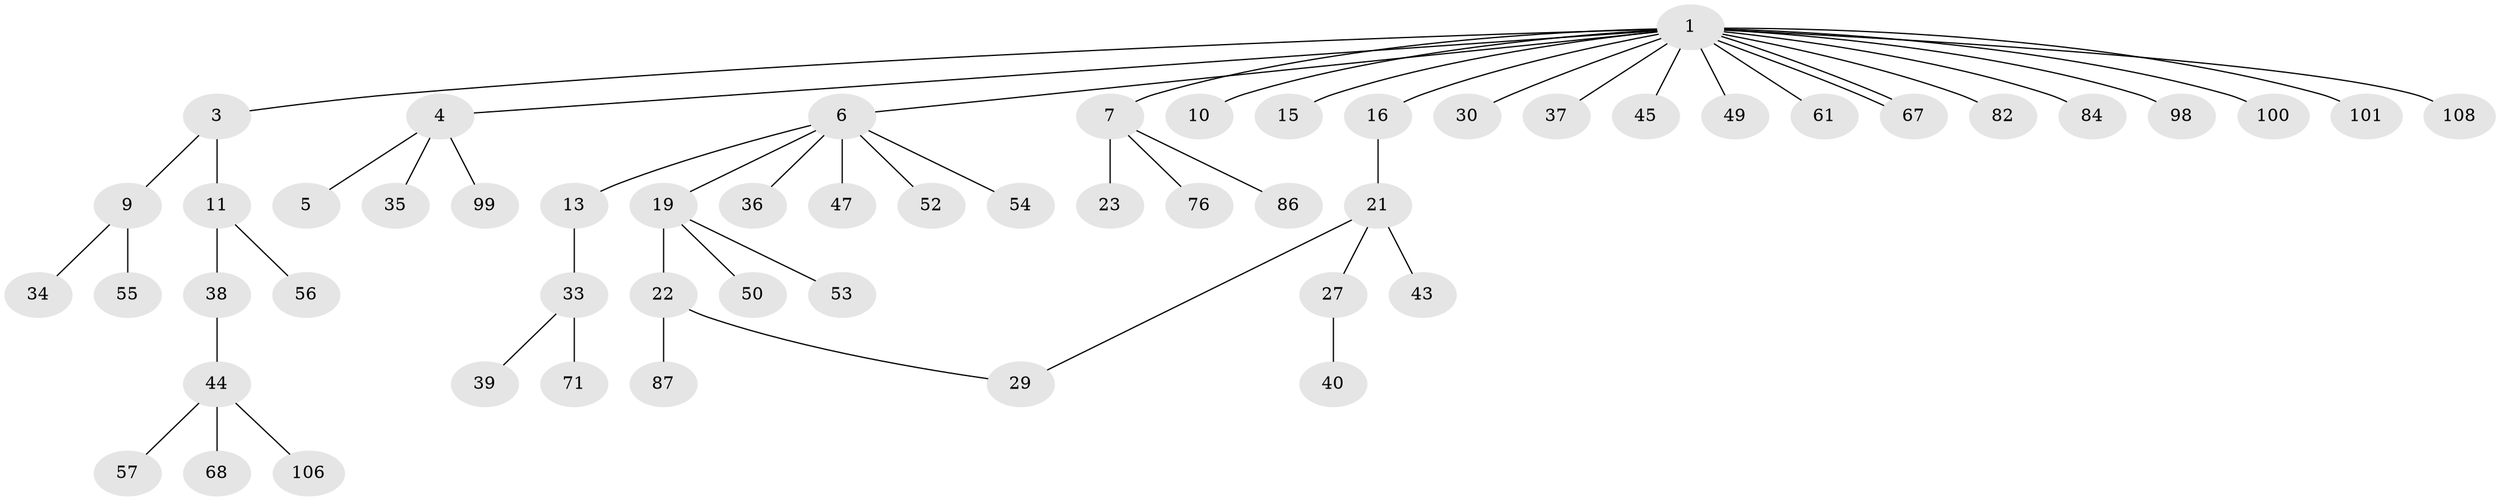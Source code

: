 // original degree distribution, {18: 0.009259259259259259, 5: 0.027777777777777776, 3: 0.08333333333333333, 4: 0.05555555555555555, 2: 0.19444444444444445, 8: 0.018518518518518517, 1: 0.5925925925925926, 7: 0.018518518518518517}
// Generated by graph-tools (version 1.1) at 2025/14/03/09/25 04:14:25]
// undirected, 54 vertices, 55 edges
graph export_dot {
graph [start="1"]
  node [color=gray90,style=filled];
  1 [super="+2"];
  3;
  4;
  5 [super="+96"];
  6 [super="+94+14+31+42+46"];
  7 [super="+8"];
  9 [super="+17"];
  10 [super="+107"];
  11 [super="+26+59+24+12"];
  13 [super="+18"];
  15;
  16 [super="+63+73+97+20+60"];
  19 [super="+48"];
  21 [super="+58+28+66+72"];
  22;
  23 [super="+104+85"];
  27 [super="+62"];
  29 [super="+74"];
  30 [super="+78+75+41"];
  33;
  34;
  35;
  36;
  37;
  38;
  39;
  40;
  43;
  44 [super="+51"];
  45 [super="+70+81"];
  47;
  49;
  50;
  52;
  53;
  54;
  55 [super="+77"];
  56;
  57;
  61;
  67 [super="+88"];
  68;
  71 [super="+93"];
  76 [super="+89"];
  82;
  84;
  86;
  87;
  98;
  99;
  100;
  101;
  106;
  108;
  1 -- 3;
  1 -- 4;
  1 -- 7;
  1 -- 10;
  1 -- 15;
  1 -- 30;
  1 -- 37;
  1 -- 45;
  1 -- 49;
  1 -- 61;
  1 -- 67;
  1 -- 67;
  1 -- 82;
  1 -- 84;
  1 -- 98;
  1 -- 100;
  1 -- 108;
  1 -- 16;
  1 -- 101;
  1 -- 6;
  3 -- 9;
  3 -- 11;
  4 -- 5;
  4 -- 35;
  4 -- 99;
  6 -- 13;
  6 -- 54;
  6 -- 19;
  6 -- 36;
  6 -- 52;
  6 -- 47;
  7 -- 76;
  7 -- 23;
  7 -- 86;
  9 -- 34;
  9 -- 55;
  11 -- 38;
  11 -- 56;
  13 -- 33;
  16 -- 21;
  19 -- 22;
  19 -- 50;
  19 -- 53;
  21 -- 27;
  21 -- 29;
  21 -- 43;
  22 -- 29;
  22 -- 87;
  27 -- 40;
  33 -- 39;
  33 -- 71;
  38 -- 44;
  44 -- 57;
  44 -- 68;
  44 -- 106;
}
